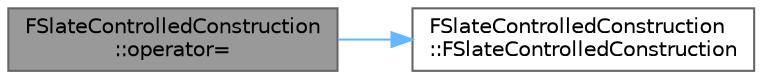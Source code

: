 digraph "FSlateControlledConstruction::operator="
{
 // INTERACTIVE_SVG=YES
 // LATEX_PDF_SIZE
  bgcolor="transparent";
  edge [fontname=Helvetica,fontsize=10,labelfontname=Helvetica,labelfontsize=10];
  node [fontname=Helvetica,fontsize=10,shape=box,height=0.2,width=0.4];
  rankdir="LR";
  Node1 [id="Node000001",label="FSlateControlledConstruction\l::operator=",height=0.2,width=0.4,color="gray40", fillcolor="grey60", style="filled", fontcolor="black",tooltip="UI objects cannot be copied."];
  Node1 -> Node2 [id="edge1_Node000001_Node000002",color="steelblue1",style="solid",tooltip=" "];
  Node2 [id="Node000002",label="FSlateControlledConstruction\l::FSlateControlledConstruction",height=0.2,width=0.4,color="grey40", fillcolor="white", style="filled",URL="$d1/dc7/classFSlateControlledConstruction.html#aaa36eae5e26bd2b973404390005fa60f",tooltip=" "];
}
